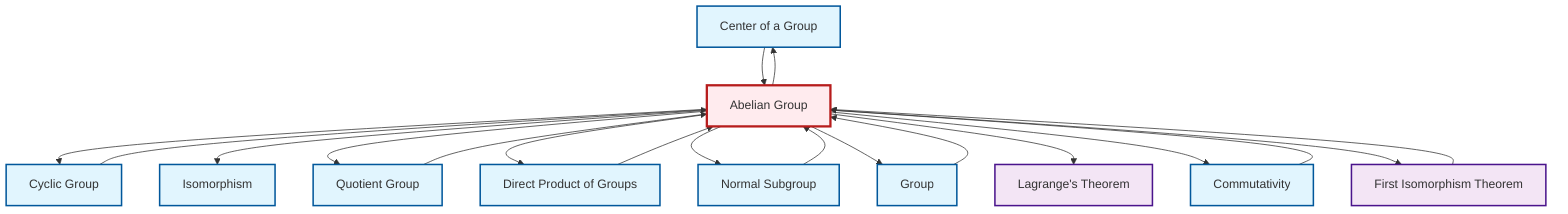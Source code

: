 graph TD
    classDef definition fill:#e1f5fe,stroke:#01579b,stroke-width:2px
    classDef theorem fill:#f3e5f5,stroke:#4a148c,stroke-width:2px
    classDef axiom fill:#fff3e0,stroke:#e65100,stroke-width:2px
    classDef example fill:#e8f5e9,stroke:#1b5e20,stroke-width:2px
    classDef current fill:#ffebee,stroke:#b71c1c,stroke-width:3px
    def-isomorphism["Isomorphism"]:::definition
    def-center-of-group["Center of a Group"]:::definition
    def-quotient-group["Quotient Group"]:::definition
    def-abelian-group["Abelian Group"]:::definition
    thm-first-isomorphism["First Isomorphism Theorem"]:::theorem
    def-cyclic-group["Cyclic Group"]:::definition
    def-direct-product["Direct Product of Groups"]:::definition
    def-commutativity["Commutativity"]:::definition
    def-group["Group"]:::definition
    thm-lagrange["Lagrange's Theorem"]:::theorem
    def-normal-subgroup["Normal Subgroup"]:::definition
    def-abelian-group --> def-cyclic-group
    def-abelian-group --> def-isomorphism
    def-group --> def-abelian-group
    def-abelian-group --> def-quotient-group
    def-abelian-group --> def-direct-product
    def-abelian-group --> def-normal-subgroup
    def-cyclic-group --> def-abelian-group
    def-commutativity --> def-abelian-group
    def-normal-subgroup --> def-abelian-group
    def-abelian-group --> def-center-of-group
    def-abelian-group --> def-group
    def-quotient-group --> def-abelian-group
    def-abelian-group --> thm-lagrange
    def-direct-product --> def-abelian-group
    def-abelian-group --> def-commutativity
    def-center-of-group --> def-abelian-group
    thm-first-isomorphism --> def-abelian-group
    def-abelian-group --> thm-first-isomorphism
    class def-abelian-group current